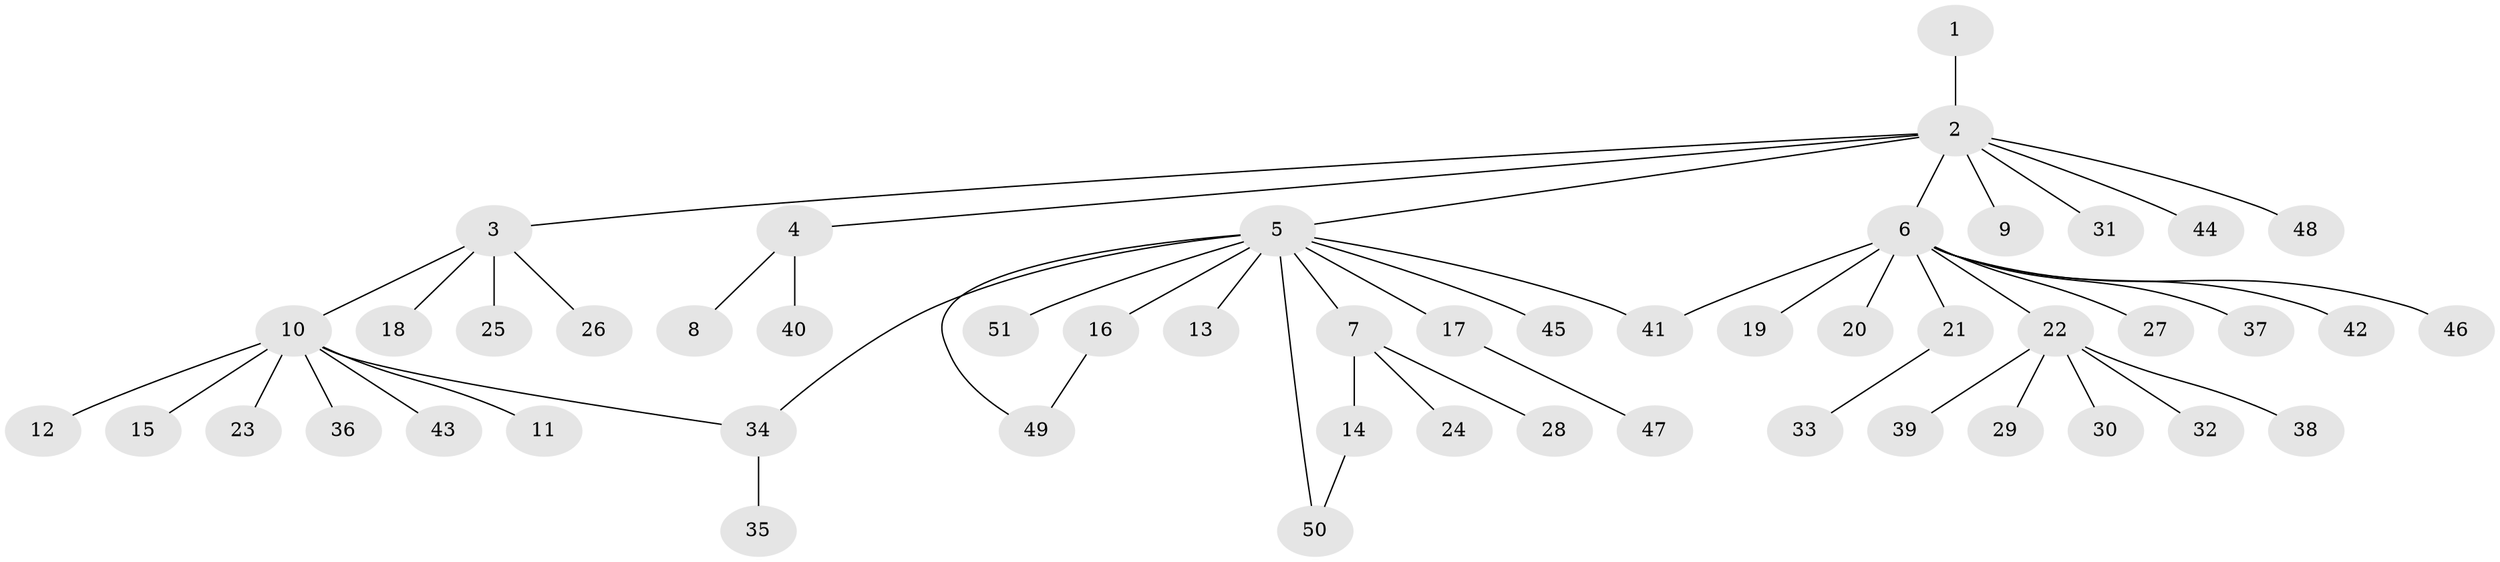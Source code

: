 // Generated by graph-tools (version 1.1) at 2025/49/03/09/25 03:49:59]
// undirected, 51 vertices, 54 edges
graph export_dot {
graph [start="1"]
  node [color=gray90,style=filled];
  1;
  2;
  3;
  4;
  5;
  6;
  7;
  8;
  9;
  10;
  11;
  12;
  13;
  14;
  15;
  16;
  17;
  18;
  19;
  20;
  21;
  22;
  23;
  24;
  25;
  26;
  27;
  28;
  29;
  30;
  31;
  32;
  33;
  34;
  35;
  36;
  37;
  38;
  39;
  40;
  41;
  42;
  43;
  44;
  45;
  46;
  47;
  48;
  49;
  50;
  51;
  1 -- 2;
  2 -- 3;
  2 -- 4;
  2 -- 5;
  2 -- 6;
  2 -- 9;
  2 -- 31;
  2 -- 44;
  2 -- 48;
  3 -- 10;
  3 -- 18;
  3 -- 25;
  3 -- 26;
  4 -- 8;
  4 -- 40;
  5 -- 7;
  5 -- 13;
  5 -- 16;
  5 -- 17;
  5 -- 34;
  5 -- 41;
  5 -- 45;
  5 -- 49;
  5 -- 50;
  5 -- 51;
  6 -- 19;
  6 -- 20;
  6 -- 21;
  6 -- 22;
  6 -- 27;
  6 -- 37;
  6 -- 41;
  6 -- 42;
  6 -- 46;
  7 -- 14;
  7 -- 24;
  7 -- 28;
  10 -- 11;
  10 -- 12;
  10 -- 15;
  10 -- 23;
  10 -- 34;
  10 -- 36;
  10 -- 43;
  14 -- 50;
  16 -- 49;
  17 -- 47;
  21 -- 33;
  22 -- 29;
  22 -- 30;
  22 -- 32;
  22 -- 38;
  22 -- 39;
  34 -- 35;
}
